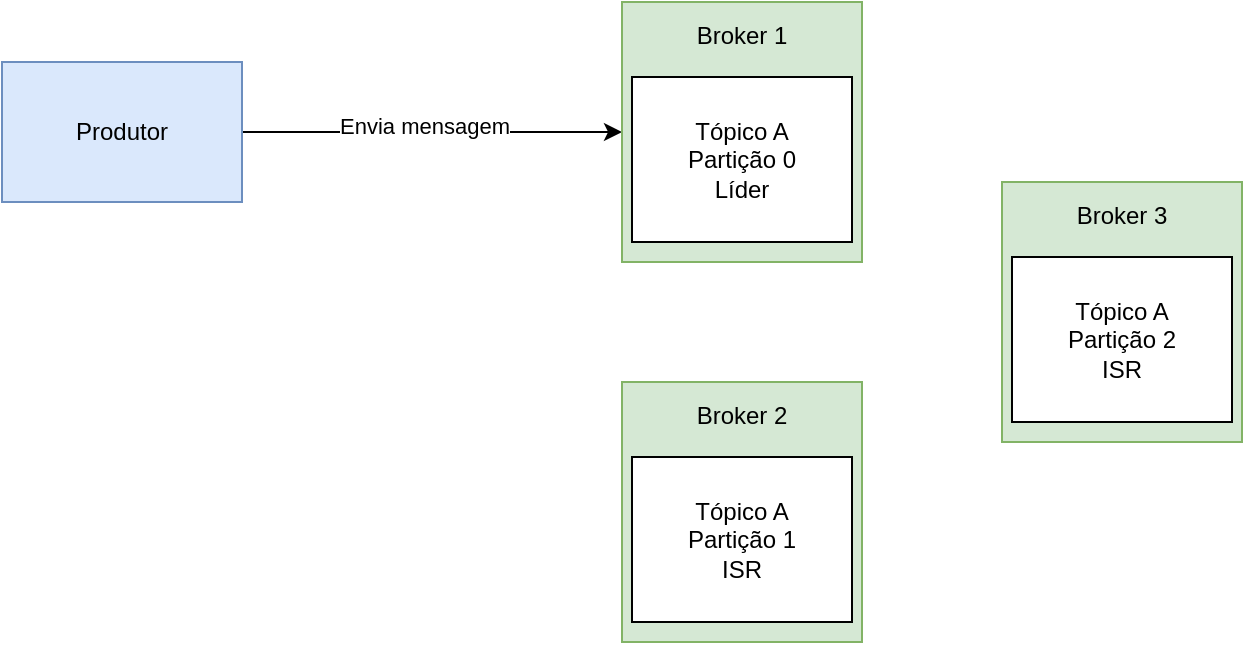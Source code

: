 <mxfile version="14.9.2" type="device"><diagram id="ShiywVRcGoLPYJyjbAgj" name="Page-1"><mxGraphModel dx="860" dy="587" grid="1" gridSize="10" guides="1" tooltips="1" connect="1" arrows="1" fold="1" page="1" pageScale="1" pageWidth="827" pageHeight="1169" math="0" shadow="0"><root><mxCell id="0"/><mxCell id="1" parent="0"/><mxCell id="vJWiq5tvBXdhhwEL-66--6" style="edgeStyle=orthogonalEdgeStyle;rounded=0;orthogonalLoop=1;jettySize=auto;html=1;entryX=0;entryY=0.5;entryDx=0;entryDy=0;" edge="1" parent="1" source="vJWiq5tvBXdhhwEL-66--1" target="vJWiq5tvBXdhhwEL-66--2"><mxGeometry relative="1" as="geometry"/></mxCell><mxCell id="vJWiq5tvBXdhhwEL-66--7" value="Envia mensagem" style="edgeLabel;html=1;align=center;verticalAlign=middle;resizable=0;points=[];" vertex="1" connectable="0" parent="vJWiq5tvBXdhhwEL-66--6"><mxGeometry x="-0.042" y="3" relative="1" as="geometry"><mxPoint as="offset"/></mxGeometry></mxCell><mxCell id="vJWiq5tvBXdhhwEL-66--1" value="Produtor" style="rounded=0;whiteSpace=wrap;html=1;fillColor=#dae8fc;strokeColor=#6c8ebf;" vertex="1" parent="1"><mxGeometry x="90" y="70" width="120" height="70" as="geometry"/></mxCell><mxCell id="vJWiq5tvBXdhhwEL-66--10" value="" style="group" vertex="1" connectable="0" parent="1"><mxGeometry x="400" y="40" width="120" height="130" as="geometry"/></mxCell><mxCell id="vJWiq5tvBXdhhwEL-66--2" value="" style="rounded=0;whiteSpace=wrap;html=1;fillColor=#d5e8d4;strokeColor=#82b366;" vertex="1" parent="vJWiq5tvBXdhhwEL-66--10"><mxGeometry width="120" height="130" as="geometry"/></mxCell><mxCell id="vJWiq5tvBXdhhwEL-66--3" value="Tópico A&lt;br&gt;Partição 0&lt;br&gt;Líder" style="rounded=0;whiteSpace=wrap;html=1;" vertex="1" parent="vJWiq5tvBXdhhwEL-66--10"><mxGeometry x="5" y="37.5" width="110" height="82.5" as="geometry"/></mxCell><mxCell id="vJWiq5tvBXdhhwEL-66--4" value="Broker 1" style="text;html=1;strokeColor=none;fillColor=none;align=center;verticalAlign=middle;whiteSpace=wrap;rounded=0;" vertex="1" parent="vJWiq5tvBXdhhwEL-66--10"><mxGeometry x="35" y="7" width="50" height="20" as="geometry"/></mxCell><mxCell id="vJWiq5tvBXdhhwEL-66--11" value="" style="group" vertex="1" connectable="0" parent="1"><mxGeometry x="400" y="230" width="120" height="130" as="geometry"/></mxCell><mxCell id="vJWiq5tvBXdhhwEL-66--12" value="" style="rounded=0;whiteSpace=wrap;html=1;fillColor=#d5e8d4;strokeColor=#82b366;" vertex="1" parent="vJWiq5tvBXdhhwEL-66--11"><mxGeometry width="120" height="130" as="geometry"/></mxCell><mxCell id="vJWiq5tvBXdhhwEL-66--13" value="Tópico A&lt;br&gt;Partição 1&lt;br&gt;ISR" style="rounded=0;whiteSpace=wrap;html=1;" vertex="1" parent="vJWiq5tvBXdhhwEL-66--11"><mxGeometry x="5" y="37.5" width="110" height="82.5" as="geometry"/></mxCell><mxCell id="vJWiq5tvBXdhhwEL-66--14" value="Broker 2" style="text;html=1;strokeColor=none;fillColor=none;align=center;verticalAlign=middle;whiteSpace=wrap;rounded=0;" vertex="1" parent="vJWiq5tvBXdhhwEL-66--11"><mxGeometry x="35" y="7" width="50" height="20" as="geometry"/></mxCell><mxCell id="vJWiq5tvBXdhhwEL-66--15" value="" style="group" vertex="1" connectable="0" parent="1"><mxGeometry x="590" y="130" width="120" height="130" as="geometry"/></mxCell><mxCell id="vJWiq5tvBXdhhwEL-66--16" value="" style="rounded=0;whiteSpace=wrap;html=1;fillColor=#d5e8d4;strokeColor=#82b366;" vertex="1" parent="vJWiq5tvBXdhhwEL-66--15"><mxGeometry width="120" height="130" as="geometry"/></mxCell><mxCell id="vJWiq5tvBXdhhwEL-66--17" value="Tópico A&lt;br&gt;Partição 2&lt;br&gt;ISR" style="rounded=0;whiteSpace=wrap;html=1;" vertex="1" parent="vJWiq5tvBXdhhwEL-66--15"><mxGeometry x="5" y="37.5" width="110" height="82.5" as="geometry"/></mxCell><mxCell id="vJWiq5tvBXdhhwEL-66--18" value="Broker 3" style="text;html=1;strokeColor=none;fillColor=none;align=center;verticalAlign=middle;whiteSpace=wrap;rounded=0;" vertex="1" parent="vJWiq5tvBXdhhwEL-66--15"><mxGeometry x="35" y="7" width="50" height="20" as="geometry"/></mxCell></root></mxGraphModel></diagram></mxfile>